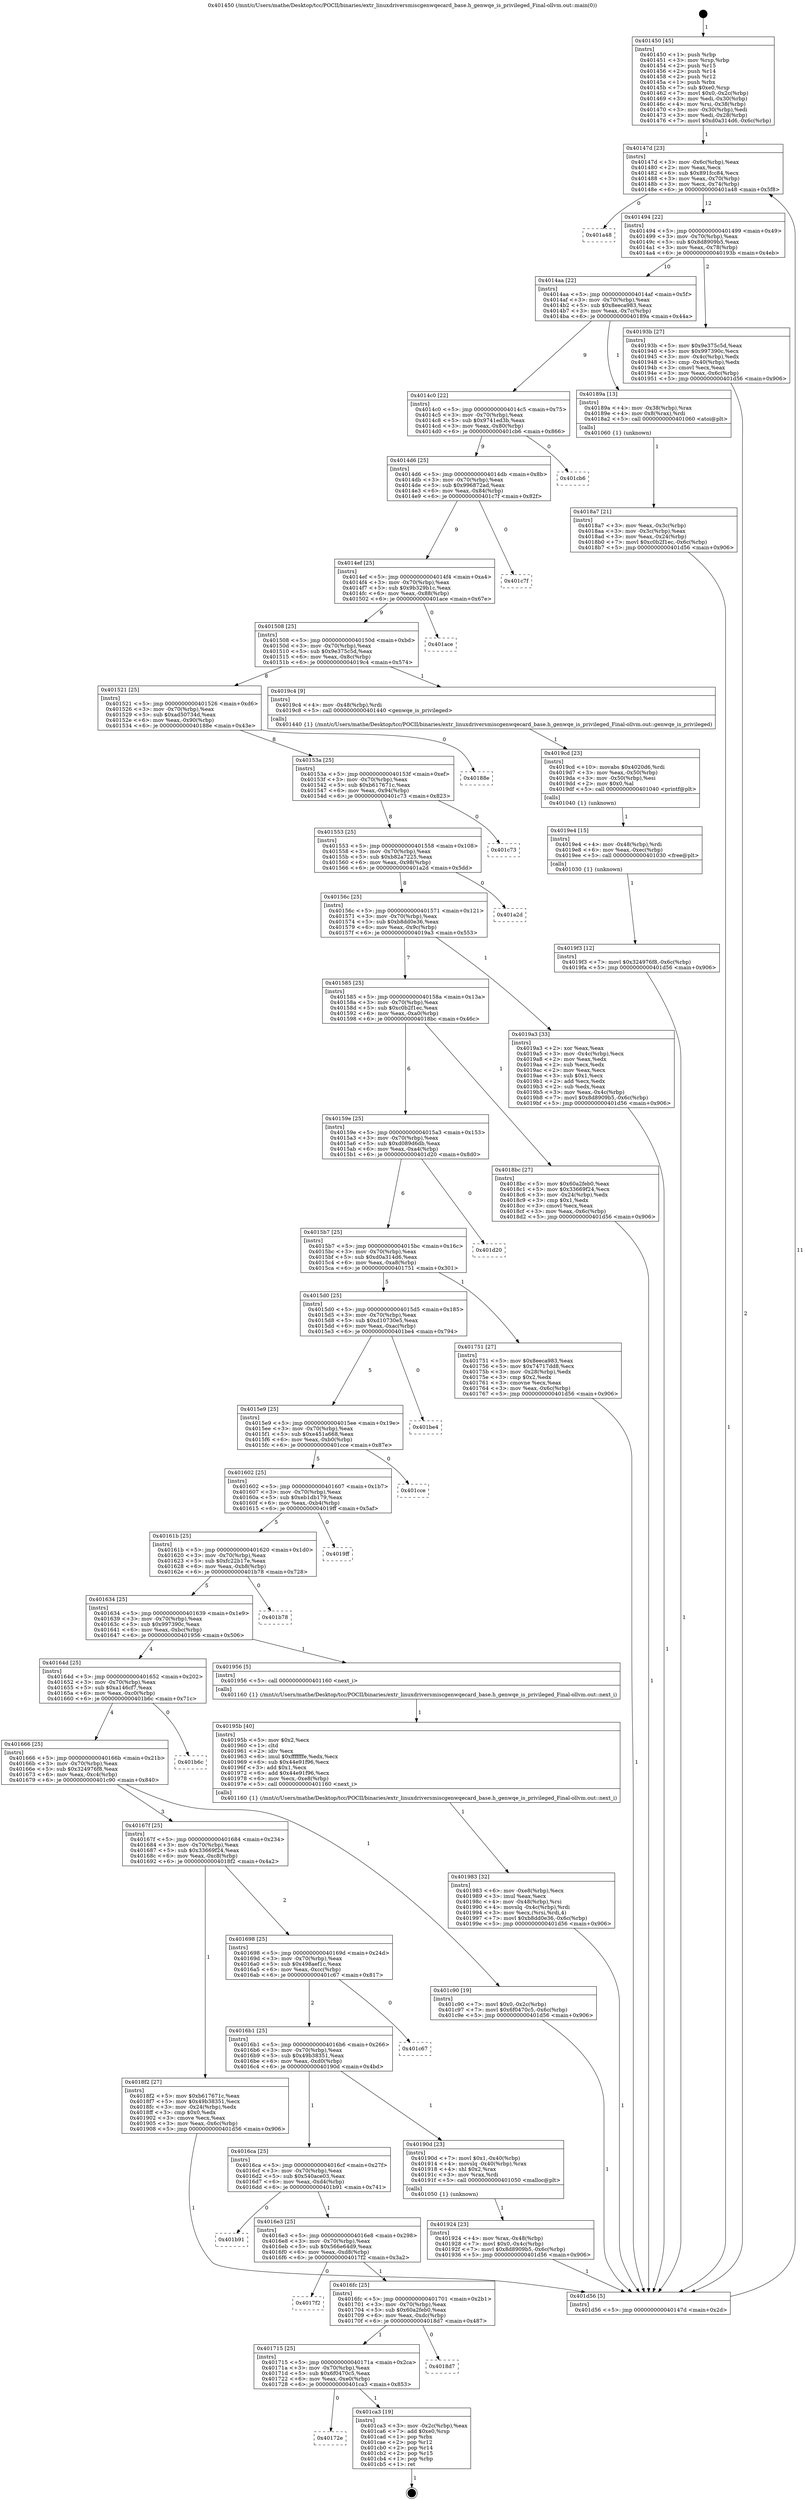 digraph "0x401450" {
  label = "0x401450 (/mnt/c/Users/mathe/Desktop/tcc/POCII/binaries/extr_linuxdriversmiscgenwqecard_base.h_genwqe_is_privileged_Final-ollvm.out::main(0))"
  labelloc = "t"
  node[shape=record]

  Entry [label="",width=0.3,height=0.3,shape=circle,fillcolor=black,style=filled]
  "0x40147d" [label="{
     0x40147d [23]\l
     | [instrs]\l
     &nbsp;&nbsp;0x40147d \<+3\>: mov -0x6c(%rbp),%eax\l
     &nbsp;&nbsp;0x401480 \<+2\>: mov %eax,%ecx\l
     &nbsp;&nbsp;0x401482 \<+6\>: sub $0x891fcc84,%ecx\l
     &nbsp;&nbsp;0x401488 \<+3\>: mov %eax,-0x70(%rbp)\l
     &nbsp;&nbsp;0x40148b \<+3\>: mov %ecx,-0x74(%rbp)\l
     &nbsp;&nbsp;0x40148e \<+6\>: je 0000000000401a48 \<main+0x5f8\>\l
  }"]
  "0x401a48" [label="{
     0x401a48\l
  }", style=dashed]
  "0x401494" [label="{
     0x401494 [22]\l
     | [instrs]\l
     &nbsp;&nbsp;0x401494 \<+5\>: jmp 0000000000401499 \<main+0x49\>\l
     &nbsp;&nbsp;0x401499 \<+3\>: mov -0x70(%rbp),%eax\l
     &nbsp;&nbsp;0x40149c \<+5\>: sub $0x8d8909b5,%eax\l
     &nbsp;&nbsp;0x4014a1 \<+3\>: mov %eax,-0x78(%rbp)\l
     &nbsp;&nbsp;0x4014a4 \<+6\>: je 000000000040193b \<main+0x4eb\>\l
  }"]
  Exit [label="",width=0.3,height=0.3,shape=circle,fillcolor=black,style=filled,peripheries=2]
  "0x40193b" [label="{
     0x40193b [27]\l
     | [instrs]\l
     &nbsp;&nbsp;0x40193b \<+5\>: mov $0x9e375c5d,%eax\l
     &nbsp;&nbsp;0x401940 \<+5\>: mov $0x997390c,%ecx\l
     &nbsp;&nbsp;0x401945 \<+3\>: mov -0x4c(%rbp),%edx\l
     &nbsp;&nbsp;0x401948 \<+3\>: cmp -0x40(%rbp),%edx\l
     &nbsp;&nbsp;0x40194b \<+3\>: cmovl %ecx,%eax\l
     &nbsp;&nbsp;0x40194e \<+3\>: mov %eax,-0x6c(%rbp)\l
     &nbsp;&nbsp;0x401951 \<+5\>: jmp 0000000000401d56 \<main+0x906\>\l
  }"]
  "0x4014aa" [label="{
     0x4014aa [22]\l
     | [instrs]\l
     &nbsp;&nbsp;0x4014aa \<+5\>: jmp 00000000004014af \<main+0x5f\>\l
     &nbsp;&nbsp;0x4014af \<+3\>: mov -0x70(%rbp),%eax\l
     &nbsp;&nbsp;0x4014b2 \<+5\>: sub $0x8eeca983,%eax\l
     &nbsp;&nbsp;0x4014b7 \<+3\>: mov %eax,-0x7c(%rbp)\l
     &nbsp;&nbsp;0x4014ba \<+6\>: je 000000000040189a \<main+0x44a\>\l
  }"]
  "0x40172e" [label="{
     0x40172e\l
  }", style=dashed]
  "0x40189a" [label="{
     0x40189a [13]\l
     | [instrs]\l
     &nbsp;&nbsp;0x40189a \<+4\>: mov -0x38(%rbp),%rax\l
     &nbsp;&nbsp;0x40189e \<+4\>: mov 0x8(%rax),%rdi\l
     &nbsp;&nbsp;0x4018a2 \<+5\>: call 0000000000401060 \<atoi@plt\>\l
     | [calls]\l
     &nbsp;&nbsp;0x401060 \{1\} (unknown)\l
  }"]
  "0x4014c0" [label="{
     0x4014c0 [22]\l
     | [instrs]\l
     &nbsp;&nbsp;0x4014c0 \<+5\>: jmp 00000000004014c5 \<main+0x75\>\l
     &nbsp;&nbsp;0x4014c5 \<+3\>: mov -0x70(%rbp),%eax\l
     &nbsp;&nbsp;0x4014c8 \<+5\>: sub $0x9741ed3b,%eax\l
     &nbsp;&nbsp;0x4014cd \<+3\>: mov %eax,-0x80(%rbp)\l
     &nbsp;&nbsp;0x4014d0 \<+6\>: je 0000000000401cb6 \<main+0x866\>\l
  }"]
  "0x401ca3" [label="{
     0x401ca3 [19]\l
     | [instrs]\l
     &nbsp;&nbsp;0x401ca3 \<+3\>: mov -0x2c(%rbp),%eax\l
     &nbsp;&nbsp;0x401ca6 \<+7\>: add $0xe0,%rsp\l
     &nbsp;&nbsp;0x401cad \<+1\>: pop %rbx\l
     &nbsp;&nbsp;0x401cae \<+2\>: pop %r12\l
     &nbsp;&nbsp;0x401cb0 \<+2\>: pop %r14\l
     &nbsp;&nbsp;0x401cb2 \<+2\>: pop %r15\l
     &nbsp;&nbsp;0x401cb4 \<+1\>: pop %rbp\l
     &nbsp;&nbsp;0x401cb5 \<+1\>: ret\l
  }"]
  "0x401cb6" [label="{
     0x401cb6\l
  }", style=dashed]
  "0x4014d6" [label="{
     0x4014d6 [25]\l
     | [instrs]\l
     &nbsp;&nbsp;0x4014d6 \<+5\>: jmp 00000000004014db \<main+0x8b\>\l
     &nbsp;&nbsp;0x4014db \<+3\>: mov -0x70(%rbp),%eax\l
     &nbsp;&nbsp;0x4014de \<+5\>: sub $0x996872ad,%eax\l
     &nbsp;&nbsp;0x4014e3 \<+6\>: mov %eax,-0x84(%rbp)\l
     &nbsp;&nbsp;0x4014e9 \<+6\>: je 0000000000401c7f \<main+0x82f\>\l
  }"]
  "0x401715" [label="{
     0x401715 [25]\l
     | [instrs]\l
     &nbsp;&nbsp;0x401715 \<+5\>: jmp 000000000040171a \<main+0x2ca\>\l
     &nbsp;&nbsp;0x40171a \<+3\>: mov -0x70(%rbp),%eax\l
     &nbsp;&nbsp;0x40171d \<+5\>: sub $0x6f0470c5,%eax\l
     &nbsp;&nbsp;0x401722 \<+6\>: mov %eax,-0xe0(%rbp)\l
     &nbsp;&nbsp;0x401728 \<+6\>: je 0000000000401ca3 \<main+0x853\>\l
  }"]
  "0x401c7f" [label="{
     0x401c7f\l
  }", style=dashed]
  "0x4014ef" [label="{
     0x4014ef [25]\l
     | [instrs]\l
     &nbsp;&nbsp;0x4014ef \<+5\>: jmp 00000000004014f4 \<main+0xa4\>\l
     &nbsp;&nbsp;0x4014f4 \<+3\>: mov -0x70(%rbp),%eax\l
     &nbsp;&nbsp;0x4014f7 \<+5\>: sub $0x9b329b1c,%eax\l
     &nbsp;&nbsp;0x4014fc \<+6\>: mov %eax,-0x88(%rbp)\l
     &nbsp;&nbsp;0x401502 \<+6\>: je 0000000000401ace \<main+0x67e\>\l
  }"]
  "0x4018d7" [label="{
     0x4018d7\l
  }", style=dashed]
  "0x401ace" [label="{
     0x401ace\l
  }", style=dashed]
  "0x401508" [label="{
     0x401508 [25]\l
     | [instrs]\l
     &nbsp;&nbsp;0x401508 \<+5\>: jmp 000000000040150d \<main+0xbd\>\l
     &nbsp;&nbsp;0x40150d \<+3\>: mov -0x70(%rbp),%eax\l
     &nbsp;&nbsp;0x401510 \<+5\>: sub $0x9e375c5d,%eax\l
     &nbsp;&nbsp;0x401515 \<+6\>: mov %eax,-0x8c(%rbp)\l
     &nbsp;&nbsp;0x40151b \<+6\>: je 00000000004019c4 \<main+0x574\>\l
  }"]
  "0x4016fc" [label="{
     0x4016fc [25]\l
     | [instrs]\l
     &nbsp;&nbsp;0x4016fc \<+5\>: jmp 0000000000401701 \<main+0x2b1\>\l
     &nbsp;&nbsp;0x401701 \<+3\>: mov -0x70(%rbp),%eax\l
     &nbsp;&nbsp;0x401704 \<+5\>: sub $0x60a2feb0,%eax\l
     &nbsp;&nbsp;0x401709 \<+6\>: mov %eax,-0xdc(%rbp)\l
     &nbsp;&nbsp;0x40170f \<+6\>: je 00000000004018d7 \<main+0x487\>\l
  }"]
  "0x4019c4" [label="{
     0x4019c4 [9]\l
     | [instrs]\l
     &nbsp;&nbsp;0x4019c4 \<+4\>: mov -0x48(%rbp),%rdi\l
     &nbsp;&nbsp;0x4019c8 \<+5\>: call 0000000000401440 \<genwqe_is_privileged\>\l
     | [calls]\l
     &nbsp;&nbsp;0x401440 \{1\} (/mnt/c/Users/mathe/Desktop/tcc/POCII/binaries/extr_linuxdriversmiscgenwqecard_base.h_genwqe_is_privileged_Final-ollvm.out::genwqe_is_privileged)\l
  }"]
  "0x401521" [label="{
     0x401521 [25]\l
     | [instrs]\l
     &nbsp;&nbsp;0x401521 \<+5\>: jmp 0000000000401526 \<main+0xd6\>\l
     &nbsp;&nbsp;0x401526 \<+3\>: mov -0x70(%rbp),%eax\l
     &nbsp;&nbsp;0x401529 \<+5\>: sub $0xad50734d,%eax\l
     &nbsp;&nbsp;0x40152e \<+6\>: mov %eax,-0x90(%rbp)\l
     &nbsp;&nbsp;0x401534 \<+6\>: je 000000000040188e \<main+0x43e\>\l
  }"]
  "0x4017f2" [label="{
     0x4017f2\l
  }", style=dashed]
  "0x40188e" [label="{
     0x40188e\l
  }", style=dashed]
  "0x40153a" [label="{
     0x40153a [25]\l
     | [instrs]\l
     &nbsp;&nbsp;0x40153a \<+5\>: jmp 000000000040153f \<main+0xef\>\l
     &nbsp;&nbsp;0x40153f \<+3\>: mov -0x70(%rbp),%eax\l
     &nbsp;&nbsp;0x401542 \<+5\>: sub $0xb617671c,%eax\l
     &nbsp;&nbsp;0x401547 \<+6\>: mov %eax,-0x94(%rbp)\l
     &nbsp;&nbsp;0x40154d \<+6\>: je 0000000000401c73 \<main+0x823\>\l
  }"]
  "0x4016e3" [label="{
     0x4016e3 [25]\l
     | [instrs]\l
     &nbsp;&nbsp;0x4016e3 \<+5\>: jmp 00000000004016e8 \<main+0x298\>\l
     &nbsp;&nbsp;0x4016e8 \<+3\>: mov -0x70(%rbp),%eax\l
     &nbsp;&nbsp;0x4016eb \<+5\>: sub $0x566e64d9,%eax\l
     &nbsp;&nbsp;0x4016f0 \<+6\>: mov %eax,-0xd8(%rbp)\l
     &nbsp;&nbsp;0x4016f6 \<+6\>: je 00000000004017f2 \<main+0x3a2\>\l
  }"]
  "0x401c73" [label="{
     0x401c73\l
  }", style=dashed]
  "0x401553" [label="{
     0x401553 [25]\l
     | [instrs]\l
     &nbsp;&nbsp;0x401553 \<+5\>: jmp 0000000000401558 \<main+0x108\>\l
     &nbsp;&nbsp;0x401558 \<+3\>: mov -0x70(%rbp),%eax\l
     &nbsp;&nbsp;0x40155b \<+5\>: sub $0xb82a7225,%eax\l
     &nbsp;&nbsp;0x401560 \<+6\>: mov %eax,-0x98(%rbp)\l
     &nbsp;&nbsp;0x401566 \<+6\>: je 0000000000401a2d \<main+0x5dd\>\l
  }"]
  "0x401b91" [label="{
     0x401b91\l
  }", style=dashed]
  "0x401a2d" [label="{
     0x401a2d\l
  }", style=dashed]
  "0x40156c" [label="{
     0x40156c [25]\l
     | [instrs]\l
     &nbsp;&nbsp;0x40156c \<+5\>: jmp 0000000000401571 \<main+0x121\>\l
     &nbsp;&nbsp;0x401571 \<+3\>: mov -0x70(%rbp),%eax\l
     &nbsp;&nbsp;0x401574 \<+5\>: sub $0xb8dd0e36,%eax\l
     &nbsp;&nbsp;0x401579 \<+6\>: mov %eax,-0x9c(%rbp)\l
     &nbsp;&nbsp;0x40157f \<+6\>: je 00000000004019a3 \<main+0x553\>\l
  }"]
  "0x4019f3" [label="{
     0x4019f3 [12]\l
     | [instrs]\l
     &nbsp;&nbsp;0x4019f3 \<+7\>: movl $0x324976f8,-0x6c(%rbp)\l
     &nbsp;&nbsp;0x4019fa \<+5\>: jmp 0000000000401d56 \<main+0x906\>\l
  }"]
  "0x4019a3" [label="{
     0x4019a3 [33]\l
     | [instrs]\l
     &nbsp;&nbsp;0x4019a3 \<+2\>: xor %eax,%eax\l
     &nbsp;&nbsp;0x4019a5 \<+3\>: mov -0x4c(%rbp),%ecx\l
     &nbsp;&nbsp;0x4019a8 \<+2\>: mov %eax,%edx\l
     &nbsp;&nbsp;0x4019aa \<+2\>: sub %ecx,%edx\l
     &nbsp;&nbsp;0x4019ac \<+2\>: mov %eax,%ecx\l
     &nbsp;&nbsp;0x4019ae \<+3\>: sub $0x1,%ecx\l
     &nbsp;&nbsp;0x4019b1 \<+2\>: add %ecx,%edx\l
     &nbsp;&nbsp;0x4019b3 \<+2\>: sub %edx,%eax\l
     &nbsp;&nbsp;0x4019b5 \<+3\>: mov %eax,-0x4c(%rbp)\l
     &nbsp;&nbsp;0x4019b8 \<+7\>: movl $0x8d8909b5,-0x6c(%rbp)\l
     &nbsp;&nbsp;0x4019bf \<+5\>: jmp 0000000000401d56 \<main+0x906\>\l
  }"]
  "0x401585" [label="{
     0x401585 [25]\l
     | [instrs]\l
     &nbsp;&nbsp;0x401585 \<+5\>: jmp 000000000040158a \<main+0x13a\>\l
     &nbsp;&nbsp;0x40158a \<+3\>: mov -0x70(%rbp),%eax\l
     &nbsp;&nbsp;0x40158d \<+5\>: sub $0xc0b2f1ec,%eax\l
     &nbsp;&nbsp;0x401592 \<+6\>: mov %eax,-0xa0(%rbp)\l
     &nbsp;&nbsp;0x401598 \<+6\>: je 00000000004018bc \<main+0x46c\>\l
  }"]
  "0x4019e4" [label="{
     0x4019e4 [15]\l
     | [instrs]\l
     &nbsp;&nbsp;0x4019e4 \<+4\>: mov -0x48(%rbp),%rdi\l
     &nbsp;&nbsp;0x4019e8 \<+6\>: mov %eax,-0xec(%rbp)\l
     &nbsp;&nbsp;0x4019ee \<+5\>: call 0000000000401030 \<free@plt\>\l
     | [calls]\l
     &nbsp;&nbsp;0x401030 \{1\} (unknown)\l
  }"]
  "0x4018bc" [label="{
     0x4018bc [27]\l
     | [instrs]\l
     &nbsp;&nbsp;0x4018bc \<+5\>: mov $0x60a2feb0,%eax\l
     &nbsp;&nbsp;0x4018c1 \<+5\>: mov $0x33669f24,%ecx\l
     &nbsp;&nbsp;0x4018c6 \<+3\>: mov -0x24(%rbp),%edx\l
     &nbsp;&nbsp;0x4018c9 \<+3\>: cmp $0x1,%edx\l
     &nbsp;&nbsp;0x4018cc \<+3\>: cmovl %ecx,%eax\l
     &nbsp;&nbsp;0x4018cf \<+3\>: mov %eax,-0x6c(%rbp)\l
     &nbsp;&nbsp;0x4018d2 \<+5\>: jmp 0000000000401d56 \<main+0x906\>\l
  }"]
  "0x40159e" [label="{
     0x40159e [25]\l
     | [instrs]\l
     &nbsp;&nbsp;0x40159e \<+5\>: jmp 00000000004015a3 \<main+0x153\>\l
     &nbsp;&nbsp;0x4015a3 \<+3\>: mov -0x70(%rbp),%eax\l
     &nbsp;&nbsp;0x4015a6 \<+5\>: sub $0xd089d6db,%eax\l
     &nbsp;&nbsp;0x4015ab \<+6\>: mov %eax,-0xa4(%rbp)\l
     &nbsp;&nbsp;0x4015b1 \<+6\>: je 0000000000401d20 \<main+0x8d0\>\l
  }"]
  "0x4019cd" [label="{
     0x4019cd [23]\l
     | [instrs]\l
     &nbsp;&nbsp;0x4019cd \<+10\>: movabs $0x4020d6,%rdi\l
     &nbsp;&nbsp;0x4019d7 \<+3\>: mov %eax,-0x50(%rbp)\l
     &nbsp;&nbsp;0x4019da \<+3\>: mov -0x50(%rbp),%esi\l
     &nbsp;&nbsp;0x4019dd \<+2\>: mov $0x0,%al\l
     &nbsp;&nbsp;0x4019df \<+5\>: call 0000000000401040 \<printf@plt\>\l
     | [calls]\l
     &nbsp;&nbsp;0x401040 \{1\} (unknown)\l
  }"]
  "0x401d20" [label="{
     0x401d20\l
  }", style=dashed]
  "0x4015b7" [label="{
     0x4015b7 [25]\l
     | [instrs]\l
     &nbsp;&nbsp;0x4015b7 \<+5\>: jmp 00000000004015bc \<main+0x16c\>\l
     &nbsp;&nbsp;0x4015bc \<+3\>: mov -0x70(%rbp),%eax\l
     &nbsp;&nbsp;0x4015bf \<+5\>: sub $0xd0a314d6,%eax\l
     &nbsp;&nbsp;0x4015c4 \<+6\>: mov %eax,-0xa8(%rbp)\l
     &nbsp;&nbsp;0x4015ca \<+6\>: je 0000000000401751 \<main+0x301\>\l
  }"]
  "0x401983" [label="{
     0x401983 [32]\l
     | [instrs]\l
     &nbsp;&nbsp;0x401983 \<+6\>: mov -0xe8(%rbp),%ecx\l
     &nbsp;&nbsp;0x401989 \<+3\>: imul %eax,%ecx\l
     &nbsp;&nbsp;0x40198c \<+4\>: mov -0x48(%rbp),%rsi\l
     &nbsp;&nbsp;0x401990 \<+4\>: movslq -0x4c(%rbp),%rdi\l
     &nbsp;&nbsp;0x401994 \<+3\>: mov %ecx,(%rsi,%rdi,4)\l
     &nbsp;&nbsp;0x401997 \<+7\>: movl $0xb8dd0e36,-0x6c(%rbp)\l
     &nbsp;&nbsp;0x40199e \<+5\>: jmp 0000000000401d56 \<main+0x906\>\l
  }"]
  "0x401751" [label="{
     0x401751 [27]\l
     | [instrs]\l
     &nbsp;&nbsp;0x401751 \<+5\>: mov $0x8eeca983,%eax\l
     &nbsp;&nbsp;0x401756 \<+5\>: mov $0x74717dd8,%ecx\l
     &nbsp;&nbsp;0x40175b \<+3\>: mov -0x28(%rbp),%edx\l
     &nbsp;&nbsp;0x40175e \<+3\>: cmp $0x2,%edx\l
     &nbsp;&nbsp;0x401761 \<+3\>: cmovne %ecx,%eax\l
     &nbsp;&nbsp;0x401764 \<+3\>: mov %eax,-0x6c(%rbp)\l
     &nbsp;&nbsp;0x401767 \<+5\>: jmp 0000000000401d56 \<main+0x906\>\l
  }"]
  "0x4015d0" [label="{
     0x4015d0 [25]\l
     | [instrs]\l
     &nbsp;&nbsp;0x4015d0 \<+5\>: jmp 00000000004015d5 \<main+0x185\>\l
     &nbsp;&nbsp;0x4015d5 \<+3\>: mov -0x70(%rbp),%eax\l
     &nbsp;&nbsp;0x4015d8 \<+5\>: sub $0xd10730e5,%eax\l
     &nbsp;&nbsp;0x4015dd \<+6\>: mov %eax,-0xac(%rbp)\l
     &nbsp;&nbsp;0x4015e3 \<+6\>: je 0000000000401be4 \<main+0x794\>\l
  }"]
  "0x401d56" [label="{
     0x401d56 [5]\l
     | [instrs]\l
     &nbsp;&nbsp;0x401d56 \<+5\>: jmp 000000000040147d \<main+0x2d\>\l
  }"]
  "0x401450" [label="{
     0x401450 [45]\l
     | [instrs]\l
     &nbsp;&nbsp;0x401450 \<+1\>: push %rbp\l
     &nbsp;&nbsp;0x401451 \<+3\>: mov %rsp,%rbp\l
     &nbsp;&nbsp;0x401454 \<+2\>: push %r15\l
     &nbsp;&nbsp;0x401456 \<+2\>: push %r14\l
     &nbsp;&nbsp;0x401458 \<+2\>: push %r12\l
     &nbsp;&nbsp;0x40145a \<+1\>: push %rbx\l
     &nbsp;&nbsp;0x40145b \<+7\>: sub $0xe0,%rsp\l
     &nbsp;&nbsp;0x401462 \<+7\>: movl $0x0,-0x2c(%rbp)\l
     &nbsp;&nbsp;0x401469 \<+3\>: mov %edi,-0x30(%rbp)\l
     &nbsp;&nbsp;0x40146c \<+4\>: mov %rsi,-0x38(%rbp)\l
     &nbsp;&nbsp;0x401470 \<+3\>: mov -0x30(%rbp),%edi\l
     &nbsp;&nbsp;0x401473 \<+3\>: mov %edi,-0x28(%rbp)\l
     &nbsp;&nbsp;0x401476 \<+7\>: movl $0xd0a314d6,-0x6c(%rbp)\l
  }"]
  "0x4018a7" [label="{
     0x4018a7 [21]\l
     | [instrs]\l
     &nbsp;&nbsp;0x4018a7 \<+3\>: mov %eax,-0x3c(%rbp)\l
     &nbsp;&nbsp;0x4018aa \<+3\>: mov -0x3c(%rbp),%eax\l
     &nbsp;&nbsp;0x4018ad \<+3\>: mov %eax,-0x24(%rbp)\l
     &nbsp;&nbsp;0x4018b0 \<+7\>: movl $0xc0b2f1ec,-0x6c(%rbp)\l
     &nbsp;&nbsp;0x4018b7 \<+5\>: jmp 0000000000401d56 \<main+0x906\>\l
  }"]
  "0x40195b" [label="{
     0x40195b [40]\l
     | [instrs]\l
     &nbsp;&nbsp;0x40195b \<+5\>: mov $0x2,%ecx\l
     &nbsp;&nbsp;0x401960 \<+1\>: cltd\l
     &nbsp;&nbsp;0x401961 \<+2\>: idiv %ecx\l
     &nbsp;&nbsp;0x401963 \<+6\>: imul $0xfffffffe,%edx,%ecx\l
     &nbsp;&nbsp;0x401969 \<+6\>: sub $0x44e91f96,%ecx\l
     &nbsp;&nbsp;0x40196f \<+3\>: add $0x1,%ecx\l
     &nbsp;&nbsp;0x401972 \<+6\>: add $0x44e91f96,%ecx\l
     &nbsp;&nbsp;0x401978 \<+6\>: mov %ecx,-0xe8(%rbp)\l
     &nbsp;&nbsp;0x40197e \<+5\>: call 0000000000401160 \<next_i\>\l
     | [calls]\l
     &nbsp;&nbsp;0x401160 \{1\} (/mnt/c/Users/mathe/Desktop/tcc/POCII/binaries/extr_linuxdriversmiscgenwqecard_base.h_genwqe_is_privileged_Final-ollvm.out::next_i)\l
  }"]
  "0x401be4" [label="{
     0x401be4\l
  }", style=dashed]
  "0x4015e9" [label="{
     0x4015e9 [25]\l
     | [instrs]\l
     &nbsp;&nbsp;0x4015e9 \<+5\>: jmp 00000000004015ee \<main+0x19e\>\l
     &nbsp;&nbsp;0x4015ee \<+3\>: mov -0x70(%rbp),%eax\l
     &nbsp;&nbsp;0x4015f1 \<+5\>: sub $0xe451a668,%eax\l
     &nbsp;&nbsp;0x4015f6 \<+6\>: mov %eax,-0xb0(%rbp)\l
     &nbsp;&nbsp;0x4015fc \<+6\>: je 0000000000401cce \<main+0x87e\>\l
  }"]
  "0x401924" [label="{
     0x401924 [23]\l
     | [instrs]\l
     &nbsp;&nbsp;0x401924 \<+4\>: mov %rax,-0x48(%rbp)\l
     &nbsp;&nbsp;0x401928 \<+7\>: movl $0x0,-0x4c(%rbp)\l
     &nbsp;&nbsp;0x40192f \<+7\>: movl $0x8d8909b5,-0x6c(%rbp)\l
     &nbsp;&nbsp;0x401936 \<+5\>: jmp 0000000000401d56 \<main+0x906\>\l
  }"]
  "0x401cce" [label="{
     0x401cce\l
  }", style=dashed]
  "0x401602" [label="{
     0x401602 [25]\l
     | [instrs]\l
     &nbsp;&nbsp;0x401602 \<+5\>: jmp 0000000000401607 \<main+0x1b7\>\l
     &nbsp;&nbsp;0x401607 \<+3\>: mov -0x70(%rbp),%eax\l
     &nbsp;&nbsp;0x40160a \<+5\>: sub $0xeb1db179,%eax\l
     &nbsp;&nbsp;0x40160f \<+6\>: mov %eax,-0xb4(%rbp)\l
     &nbsp;&nbsp;0x401615 \<+6\>: je 00000000004019ff \<main+0x5af\>\l
  }"]
  "0x4016ca" [label="{
     0x4016ca [25]\l
     | [instrs]\l
     &nbsp;&nbsp;0x4016ca \<+5\>: jmp 00000000004016cf \<main+0x27f\>\l
     &nbsp;&nbsp;0x4016cf \<+3\>: mov -0x70(%rbp),%eax\l
     &nbsp;&nbsp;0x4016d2 \<+5\>: sub $0x540ace03,%eax\l
     &nbsp;&nbsp;0x4016d7 \<+6\>: mov %eax,-0xd4(%rbp)\l
     &nbsp;&nbsp;0x4016dd \<+6\>: je 0000000000401b91 \<main+0x741\>\l
  }"]
  "0x4019ff" [label="{
     0x4019ff\l
  }", style=dashed]
  "0x40161b" [label="{
     0x40161b [25]\l
     | [instrs]\l
     &nbsp;&nbsp;0x40161b \<+5\>: jmp 0000000000401620 \<main+0x1d0\>\l
     &nbsp;&nbsp;0x401620 \<+3\>: mov -0x70(%rbp),%eax\l
     &nbsp;&nbsp;0x401623 \<+5\>: sub $0xfc22b17e,%eax\l
     &nbsp;&nbsp;0x401628 \<+6\>: mov %eax,-0xb8(%rbp)\l
     &nbsp;&nbsp;0x40162e \<+6\>: je 0000000000401b78 \<main+0x728\>\l
  }"]
  "0x40190d" [label="{
     0x40190d [23]\l
     | [instrs]\l
     &nbsp;&nbsp;0x40190d \<+7\>: movl $0x1,-0x40(%rbp)\l
     &nbsp;&nbsp;0x401914 \<+4\>: movslq -0x40(%rbp),%rax\l
     &nbsp;&nbsp;0x401918 \<+4\>: shl $0x2,%rax\l
     &nbsp;&nbsp;0x40191c \<+3\>: mov %rax,%rdi\l
     &nbsp;&nbsp;0x40191f \<+5\>: call 0000000000401050 \<malloc@plt\>\l
     | [calls]\l
     &nbsp;&nbsp;0x401050 \{1\} (unknown)\l
  }"]
  "0x401b78" [label="{
     0x401b78\l
  }", style=dashed]
  "0x401634" [label="{
     0x401634 [25]\l
     | [instrs]\l
     &nbsp;&nbsp;0x401634 \<+5\>: jmp 0000000000401639 \<main+0x1e9\>\l
     &nbsp;&nbsp;0x401639 \<+3\>: mov -0x70(%rbp),%eax\l
     &nbsp;&nbsp;0x40163c \<+5\>: sub $0x997390c,%eax\l
     &nbsp;&nbsp;0x401641 \<+6\>: mov %eax,-0xbc(%rbp)\l
     &nbsp;&nbsp;0x401647 \<+6\>: je 0000000000401956 \<main+0x506\>\l
  }"]
  "0x4016b1" [label="{
     0x4016b1 [25]\l
     | [instrs]\l
     &nbsp;&nbsp;0x4016b1 \<+5\>: jmp 00000000004016b6 \<main+0x266\>\l
     &nbsp;&nbsp;0x4016b6 \<+3\>: mov -0x70(%rbp),%eax\l
     &nbsp;&nbsp;0x4016b9 \<+5\>: sub $0x49b38351,%eax\l
     &nbsp;&nbsp;0x4016be \<+6\>: mov %eax,-0xd0(%rbp)\l
     &nbsp;&nbsp;0x4016c4 \<+6\>: je 000000000040190d \<main+0x4bd\>\l
  }"]
  "0x401956" [label="{
     0x401956 [5]\l
     | [instrs]\l
     &nbsp;&nbsp;0x401956 \<+5\>: call 0000000000401160 \<next_i\>\l
     | [calls]\l
     &nbsp;&nbsp;0x401160 \{1\} (/mnt/c/Users/mathe/Desktop/tcc/POCII/binaries/extr_linuxdriversmiscgenwqecard_base.h_genwqe_is_privileged_Final-ollvm.out::next_i)\l
  }"]
  "0x40164d" [label="{
     0x40164d [25]\l
     | [instrs]\l
     &nbsp;&nbsp;0x40164d \<+5\>: jmp 0000000000401652 \<main+0x202\>\l
     &nbsp;&nbsp;0x401652 \<+3\>: mov -0x70(%rbp),%eax\l
     &nbsp;&nbsp;0x401655 \<+5\>: sub $0xa146cf7,%eax\l
     &nbsp;&nbsp;0x40165a \<+6\>: mov %eax,-0xc0(%rbp)\l
     &nbsp;&nbsp;0x401660 \<+6\>: je 0000000000401b6c \<main+0x71c\>\l
  }"]
  "0x401c67" [label="{
     0x401c67\l
  }", style=dashed]
  "0x401b6c" [label="{
     0x401b6c\l
  }", style=dashed]
  "0x401666" [label="{
     0x401666 [25]\l
     | [instrs]\l
     &nbsp;&nbsp;0x401666 \<+5\>: jmp 000000000040166b \<main+0x21b\>\l
     &nbsp;&nbsp;0x40166b \<+3\>: mov -0x70(%rbp),%eax\l
     &nbsp;&nbsp;0x40166e \<+5\>: sub $0x324976f8,%eax\l
     &nbsp;&nbsp;0x401673 \<+6\>: mov %eax,-0xc4(%rbp)\l
     &nbsp;&nbsp;0x401679 \<+6\>: je 0000000000401c90 \<main+0x840\>\l
  }"]
  "0x401698" [label="{
     0x401698 [25]\l
     | [instrs]\l
     &nbsp;&nbsp;0x401698 \<+5\>: jmp 000000000040169d \<main+0x24d\>\l
     &nbsp;&nbsp;0x40169d \<+3\>: mov -0x70(%rbp),%eax\l
     &nbsp;&nbsp;0x4016a0 \<+5\>: sub $0x498aef1c,%eax\l
     &nbsp;&nbsp;0x4016a5 \<+6\>: mov %eax,-0xcc(%rbp)\l
     &nbsp;&nbsp;0x4016ab \<+6\>: je 0000000000401c67 \<main+0x817\>\l
  }"]
  "0x401c90" [label="{
     0x401c90 [19]\l
     | [instrs]\l
     &nbsp;&nbsp;0x401c90 \<+7\>: movl $0x0,-0x2c(%rbp)\l
     &nbsp;&nbsp;0x401c97 \<+7\>: movl $0x6f0470c5,-0x6c(%rbp)\l
     &nbsp;&nbsp;0x401c9e \<+5\>: jmp 0000000000401d56 \<main+0x906\>\l
  }"]
  "0x40167f" [label="{
     0x40167f [25]\l
     | [instrs]\l
     &nbsp;&nbsp;0x40167f \<+5\>: jmp 0000000000401684 \<main+0x234\>\l
     &nbsp;&nbsp;0x401684 \<+3\>: mov -0x70(%rbp),%eax\l
     &nbsp;&nbsp;0x401687 \<+5\>: sub $0x33669f24,%eax\l
     &nbsp;&nbsp;0x40168c \<+6\>: mov %eax,-0xc8(%rbp)\l
     &nbsp;&nbsp;0x401692 \<+6\>: je 00000000004018f2 \<main+0x4a2\>\l
  }"]
  "0x4018f2" [label="{
     0x4018f2 [27]\l
     | [instrs]\l
     &nbsp;&nbsp;0x4018f2 \<+5\>: mov $0xb617671c,%eax\l
     &nbsp;&nbsp;0x4018f7 \<+5\>: mov $0x49b38351,%ecx\l
     &nbsp;&nbsp;0x4018fc \<+3\>: mov -0x24(%rbp),%edx\l
     &nbsp;&nbsp;0x4018ff \<+3\>: cmp $0x0,%edx\l
     &nbsp;&nbsp;0x401902 \<+3\>: cmove %ecx,%eax\l
     &nbsp;&nbsp;0x401905 \<+3\>: mov %eax,-0x6c(%rbp)\l
     &nbsp;&nbsp;0x401908 \<+5\>: jmp 0000000000401d56 \<main+0x906\>\l
  }"]
  Entry -> "0x401450" [label=" 1"]
  "0x40147d" -> "0x401a48" [label=" 0"]
  "0x40147d" -> "0x401494" [label=" 12"]
  "0x401ca3" -> Exit [label=" 1"]
  "0x401494" -> "0x40193b" [label=" 2"]
  "0x401494" -> "0x4014aa" [label=" 10"]
  "0x401715" -> "0x40172e" [label=" 0"]
  "0x4014aa" -> "0x40189a" [label=" 1"]
  "0x4014aa" -> "0x4014c0" [label=" 9"]
  "0x401715" -> "0x401ca3" [label=" 1"]
  "0x4014c0" -> "0x401cb6" [label=" 0"]
  "0x4014c0" -> "0x4014d6" [label=" 9"]
  "0x4016fc" -> "0x401715" [label=" 1"]
  "0x4014d6" -> "0x401c7f" [label=" 0"]
  "0x4014d6" -> "0x4014ef" [label=" 9"]
  "0x4016fc" -> "0x4018d7" [label=" 0"]
  "0x4014ef" -> "0x401ace" [label=" 0"]
  "0x4014ef" -> "0x401508" [label=" 9"]
  "0x4016e3" -> "0x4016fc" [label=" 1"]
  "0x401508" -> "0x4019c4" [label=" 1"]
  "0x401508" -> "0x401521" [label=" 8"]
  "0x4016e3" -> "0x4017f2" [label=" 0"]
  "0x401521" -> "0x40188e" [label=" 0"]
  "0x401521" -> "0x40153a" [label=" 8"]
  "0x4016ca" -> "0x4016e3" [label=" 1"]
  "0x40153a" -> "0x401c73" [label=" 0"]
  "0x40153a" -> "0x401553" [label=" 8"]
  "0x4016ca" -> "0x401b91" [label=" 0"]
  "0x401553" -> "0x401a2d" [label=" 0"]
  "0x401553" -> "0x40156c" [label=" 8"]
  "0x401c90" -> "0x401d56" [label=" 1"]
  "0x40156c" -> "0x4019a3" [label=" 1"]
  "0x40156c" -> "0x401585" [label=" 7"]
  "0x4019f3" -> "0x401d56" [label=" 1"]
  "0x401585" -> "0x4018bc" [label=" 1"]
  "0x401585" -> "0x40159e" [label=" 6"]
  "0x4019e4" -> "0x4019f3" [label=" 1"]
  "0x40159e" -> "0x401d20" [label=" 0"]
  "0x40159e" -> "0x4015b7" [label=" 6"]
  "0x4019cd" -> "0x4019e4" [label=" 1"]
  "0x4015b7" -> "0x401751" [label=" 1"]
  "0x4015b7" -> "0x4015d0" [label=" 5"]
  "0x401751" -> "0x401d56" [label=" 1"]
  "0x401450" -> "0x40147d" [label=" 1"]
  "0x401d56" -> "0x40147d" [label=" 11"]
  "0x40189a" -> "0x4018a7" [label=" 1"]
  "0x4018a7" -> "0x401d56" [label=" 1"]
  "0x4018bc" -> "0x401d56" [label=" 1"]
  "0x4019c4" -> "0x4019cd" [label=" 1"]
  "0x4015d0" -> "0x401be4" [label=" 0"]
  "0x4015d0" -> "0x4015e9" [label=" 5"]
  "0x4019a3" -> "0x401d56" [label=" 1"]
  "0x4015e9" -> "0x401cce" [label=" 0"]
  "0x4015e9" -> "0x401602" [label=" 5"]
  "0x401983" -> "0x401d56" [label=" 1"]
  "0x401602" -> "0x4019ff" [label=" 0"]
  "0x401602" -> "0x40161b" [label=" 5"]
  "0x40195b" -> "0x401983" [label=" 1"]
  "0x40161b" -> "0x401b78" [label=" 0"]
  "0x40161b" -> "0x401634" [label=" 5"]
  "0x401956" -> "0x40195b" [label=" 1"]
  "0x401634" -> "0x401956" [label=" 1"]
  "0x401634" -> "0x40164d" [label=" 4"]
  "0x401924" -> "0x401d56" [label=" 1"]
  "0x40164d" -> "0x401b6c" [label=" 0"]
  "0x40164d" -> "0x401666" [label=" 4"]
  "0x40190d" -> "0x401924" [label=" 1"]
  "0x401666" -> "0x401c90" [label=" 1"]
  "0x401666" -> "0x40167f" [label=" 3"]
  "0x4016b1" -> "0x40190d" [label=" 1"]
  "0x40167f" -> "0x4018f2" [label=" 1"]
  "0x40167f" -> "0x401698" [label=" 2"]
  "0x4018f2" -> "0x401d56" [label=" 1"]
  "0x4016b1" -> "0x4016ca" [label=" 1"]
  "0x401698" -> "0x401c67" [label=" 0"]
  "0x401698" -> "0x4016b1" [label=" 2"]
  "0x40193b" -> "0x401d56" [label=" 2"]
}
